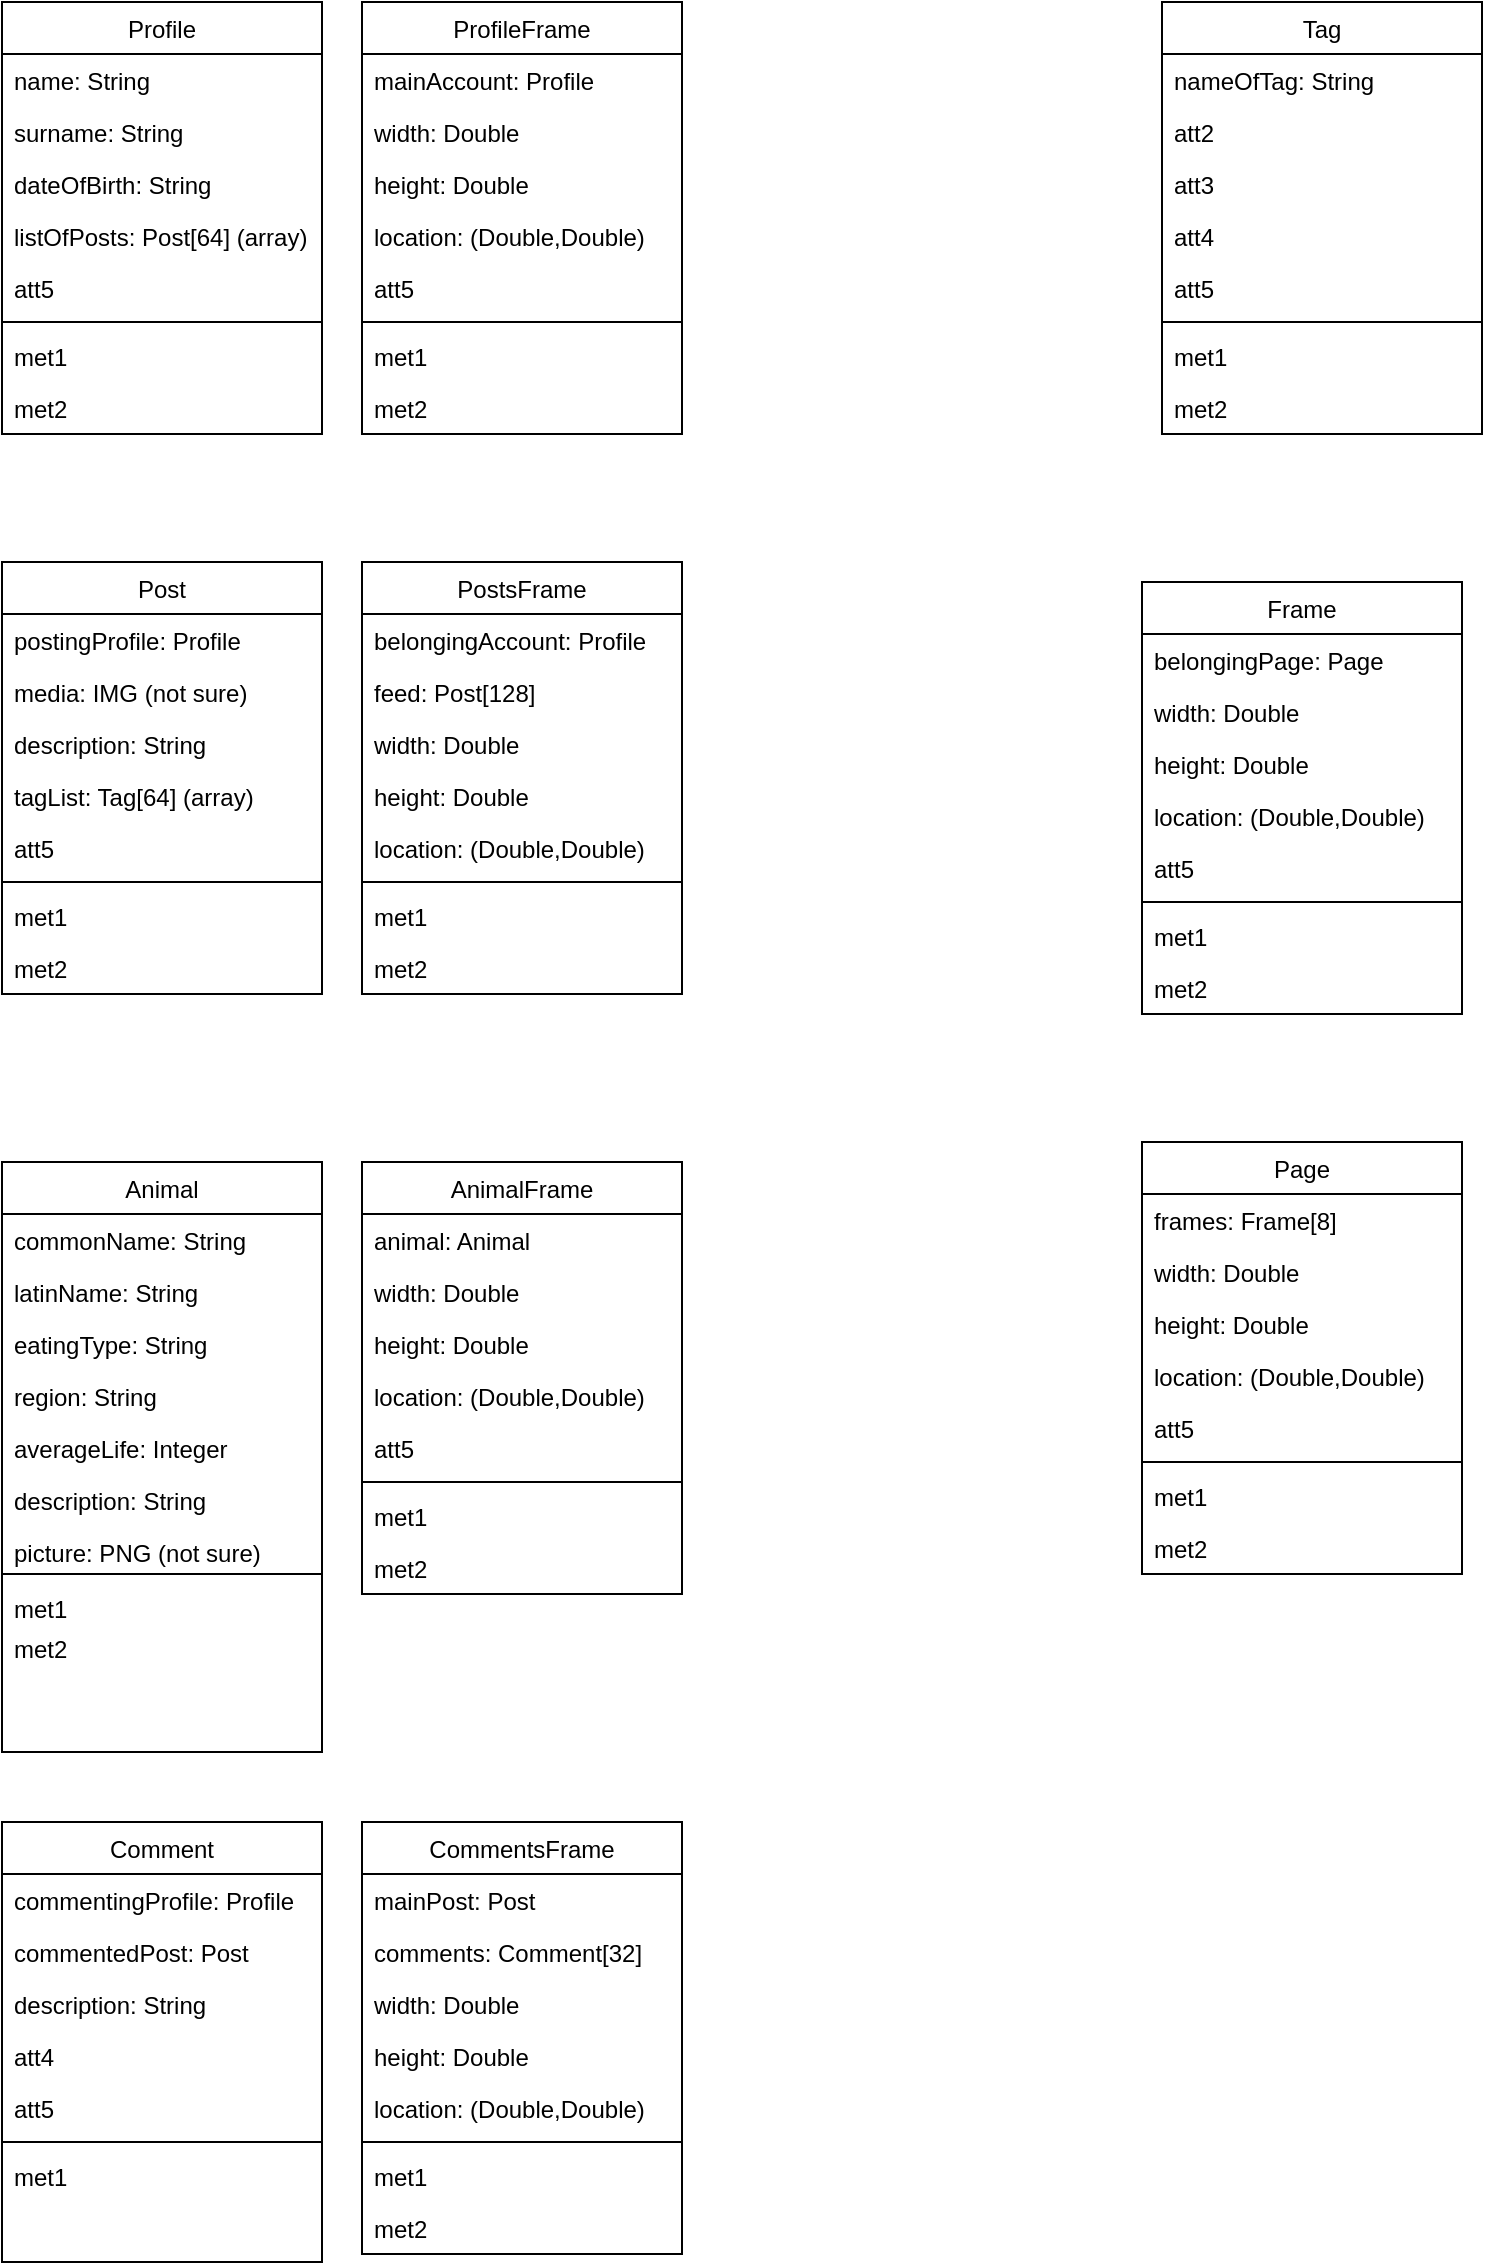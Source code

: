 <mxfile version="24.0.8" type="github">
  <diagram id="C5RBs43oDa-KdzZeNtuy" name="Page-1">
    <mxGraphModel dx="2359" dy="1989" grid="1" gridSize="10" guides="1" tooltips="1" connect="1" arrows="1" fold="1" page="1" pageScale="1" pageWidth="827" pageHeight="1169" math="0" shadow="0">
      <root>
        <mxCell id="WIyWlLk6GJQsqaUBKTNV-0" />
        <mxCell id="WIyWlLk6GJQsqaUBKTNV-1" parent="WIyWlLk6GJQsqaUBKTNV-0" />
        <mxCell id="Lmmqx4f4wVMdt-IXIzXi-0" value="Post" style="swimlane;fontStyle=0;align=center;verticalAlign=top;childLayout=stackLayout;horizontal=1;startSize=26;horizontalStack=0;resizeParent=1;resizeLast=0;collapsible=1;marginBottom=0;rounded=0;shadow=0;strokeWidth=1;" parent="WIyWlLk6GJQsqaUBKTNV-1" vertex="1">
          <mxGeometry x="-710" y="-170" width="160" height="216" as="geometry">
            <mxRectangle x="300" y="90" width="160" height="26" as="alternateBounds" />
          </mxGeometry>
        </mxCell>
        <mxCell id="Lmmqx4f4wVMdt-IXIzXi-1" value="postingProfile: Profile" style="text;align=left;verticalAlign=top;spacingLeft=4;spacingRight=4;overflow=hidden;rotatable=0;points=[[0,0.5],[1,0.5]];portConstraint=eastwest;" parent="Lmmqx4f4wVMdt-IXIzXi-0" vertex="1">
          <mxGeometry y="26" width="160" height="26" as="geometry" />
        </mxCell>
        <mxCell id="Lmmqx4f4wVMdt-IXIzXi-2" value="media: IMG (not sure)" style="text;align=left;verticalAlign=top;spacingLeft=4;spacingRight=4;overflow=hidden;rotatable=0;points=[[0,0.5],[1,0.5]];portConstraint=eastwest;rounded=0;shadow=0;html=0;" parent="Lmmqx4f4wVMdt-IXIzXi-0" vertex="1">
          <mxGeometry y="52" width="160" height="26" as="geometry" />
        </mxCell>
        <mxCell id="Lmmqx4f4wVMdt-IXIzXi-3" value="description: String" style="text;align=left;verticalAlign=top;spacingLeft=4;spacingRight=4;overflow=hidden;rotatable=0;points=[[0,0.5],[1,0.5]];portConstraint=eastwest;rounded=0;shadow=0;html=0;" parent="Lmmqx4f4wVMdt-IXIzXi-0" vertex="1">
          <mxGeometry y="78" width="160" height="26" as="geometry" />
        </mxCell>
        <mxCell id="Lmmqx4f4wVMdt-IXIzXi-4" value="tagList: Tag[64] (array)" style="text;align=left;verticalAlign=top;spacingLeft=4;spacingRight=4;overflow=hidden;rotatable=0;points=[[0,0.5],[1,0.5]];portConstraint=eastwest;rounded=0;shadow=0;html=0;" parent="Lmmqx4f4wVMdt-IXIzXi-0" vertex="1">
          <mxGeometry y="104" width="160" height="26" as="geometry" />
        </mxCell>
        <mxCell id="Lmmqx4f4wVMdt-IXIzXi-5" value="att5" style="text;align=left;verticalAlign=top;spacingLeft=4;spacingRight=4;overflow=hidden;rotatable=0;points=[[0,0.5],[1,0.5]];portConstraint=eastwest;rounded=0;shadow=0;html=0;" parent="Lmmqx4f4wVMdt-IXIzXi-0" vertex="1">
          <mxGeometry y="130" width="160" height="26" as="geometry" />
        </mxCell>
        <mxCell id="Lmmqx4f4wVMdt-IXIzXi-6" value="" style="line;html=1;strokeWidth=1;align=left;verticalAlign=middle;spacingTop=-1;spacingLeft=3;spacingRight=3;rotatable=0;labelPosition=right;points=[];portConstraint=eastwest;" parent="Lmmqx4f4wVMdt-IXIzXi-0" vertex="1">
          <mxGeometry y="156" width="160" height="8" as="geometry" />
        </mxCell>
        <mxCell id="Lmmqx4f4wVMdt-IXIzXi-7" value="met1" style="text;align=left;verticalAlign=top;spacingLeft=4;spacingRight=4;overflow=hidden;rotatable=0;points=[[0,0.5],[1,0.5]];portConstraint=eastwest;" parent="Lmmqx4f4wVMdt-IXIzXi-0" vertex="1">
          <mxGeometry y="164" width="160" height="26" as="geometry" />
        </mxCell>
        <mxCell id="Lmmqx4f4wVMdt-IXIzXi-8" value="met2" style="text;align=left;verticalAlign=top;spacingLeft=4;spacingRight=4;overflow=hidden;rotatable=0;points=[[0,0.5],[1,0.5]];portConstraint=eastwest;" parent="Lmmqx4f4wVMdt-IXIzXi-0" vertex="1">
          <mxGeometry y="190" width="160" height="20" as="geometry" />
        </mxCell>
        <mxCell id="Lmmqx4f4wVMdt-IXIzXi-9" value="Profile" style="swimlane;fontStyle=0;align=center;verticalAlign=top;childLayout=stackLayout;horizontal=1;startSize=26;horizontalStack=0;resizeParent=1;resizeLast=0;collapsible=1;marginBottom=0;rounded=0;shadow=0;strokeWidth=1;" parent="WIyWlLk6GJQsqaUBKTNV-1" vertex="1">
          <mxGeometry x="-710" y="-450" width="160" height="216" as="geometry">
            <mxRectangle x="520" y="90" width="160" height="26" as="alternateBounds" />
          </mxGeometry>
        </mxCell>
        <mxCell id="Lmmqx4f4wVMdt-IXIzXi-10" value="name: String" style="text;align=left;verticalAlign=top;spacingLeft=4;spacingRight=4;overflow=hidden;rotatable=0;points=[[0,0.5],[1,0.5]];portConstraint=eastwest;" parent="Lmmqx4f4wVMdt-IXIzXi-9" vertex="1">
          <mxGeometry y="26" width="160" height="26" as="geometry" />
        </mxCell>
        <mxCell id="Lmmqx4f4wVMdt-IXIzXi-11" value="surname: String" style="text;align=left;verticalAlign=top;spacingLeft=4;spacingRight=4;overflow=hidden;rotatable=0;points=[[0,0.5],[1,0.5]];portConstraint=eastwest;rounded=0;shadow=0;html=0;" parent="Lmmqx4f4wVMdt-IXIzXi-9" vertex="1">
          <mxGeometry y="52" width="160" height="26" as="geometry" />
        </mxCell>
        <mxCell id="Lmmqx4f4wVMdt-IXIzXi-12" value="dateOfBirth: String" style="text;align=left;verticalAlign=top;spacingLeft=4;spacingRight=4;overflow=hidden;rotatable=0;points=[[0,0.5],[1,0.5]];portConstraint=eastwest;rounded=0;shadow=0;html=0;" parent="Lmmqx4f4wVMdt-IXIzXi-9" vertex="1">
          <mxGeometry y="78" width="160" height="26" as="geometry" />
        </mxCell>
        <mxCell id="Lmmqx4f4wVMdt-IXIzXi-13" value="listOfPosts: Post[64] (array)" style="text;align=left;verticalAlign=top;spacingLeft=4;spacingRight=4;overflow=hidden;rotatable=0;points=[[0,0.5],[1,0.5]];portConstraint=eastwest;rounded=0;shadow=0;html=0;" parent="Lmmqx4f4wVMdt-IXIzXi-9" vertex="1">
          <mxGeometry y="104" width="160" height="26" as="geometry" />
        </mxCell>
        <mxCell id="Lmmqx4f4wVMdt-IXIzXi-14" value="att5" style="text;align=left;verticalAlign=top;spacingLeft=4;spacingRight=4;overflow=hidden;rotatable=0;points=[[0,0.5],[1,0.5]];portConstraint=eastwest;rounded=0;shadow=0;html=0;" parent="Lmmqx4f4wVMdt-IXIzXi-9" vertex="1">
          <mxGeometry y="130" width="160" height="26" as="geometry" />
        </mxCell>
        <mxCell id="Lmmqx4f4wVMdt-IXIzXi-15" value="" style="line;html=1;strokeWidth=1;align=left;verticalAlign=middle;spacingTop=-1;spacingLeft=3;spacingRight=3;rotatable=0;labelPosition=right;points=[];portConstraint=eastwest;" parent="Lmmqx4f4wVMdt-IXIzXi-9" vertex="1">
          <mxGeometry y="156" width="160" height="8" as="geometry" />
        </mxCell>
        <mxCell id="Lmmqx4f4wVMdt-IXIzXi-16" value="met1" style="text;align=left;verticalAlign=top;spacingLeft=4;spacingRight=4;overflow=hidden;rotatable=0;points=[[0,0.5],[1,0.5]];portConstraint=eastwest;" parent="Lmmqx4f4wVMdt-IXIzXi-9" vertex="1">
          <mxGeometry y="164" width="160" height="26" as="geometry" />
        </mxCell>
        <mxCell id="Lmmqx4f4wVMdt-IXIzXi-17" value="met2" style="text;align=left;verticalAlign=top;spacingLeft=4;spacingRight=4;overflow=hidden;rotatable=0;points=[[0,0.5],[1,0.5]];portConstraint=eastwest;" parent="Lmmqx4f4wVMdt-IXIzXi-9" vertex="1">
          <mxGeometry y="190" width="160" height="26" as="geometry" />
        </mxCell>
        <mxCell id="Lmmqx4f4wVMdt-IXIzXi-27" value="Tag" style="swimlane;fontStyle=0;align=center;verticalAlign=top;childLayout=stackLayout;horizontal=1;startSize=26;horizontalStack=0;resizeParent=1;resizeLast=0;collapsible=1;marginBottom=0;rounded=0;shadow=0;strokeWidth=1;" parent="WIyWlLk6GJQsqaUBKTNV-1" vertex="1">
          <mxGeometry x="-130" y="-450" width="160" height="216" as="geometry">
            <mxRectangle x="90" y="330" width="160" height="26" as="alternateBounds" />
          </mxGeometry>
        </mxCell>
        <mxCell id="Lmmqx4f4wVMdt-IXIzXi-28" value="nameOfTag: String" style="text;align=left;verticalAlign=top;spacingLeft=4;spacingRight=4;overflow=hidden;rotatable=0;points=[[0,0.5],[1,0.5]];portConstraint=eastwest;" parent="Lmmqx4f4wVMdt-IXIzXi-27" vertex="1">
          <mxGeometry y="26" width="160" height="26" as="geometry" />
        </mxCell>
        <mxCell id="Lmmqx4f4wVMdt-IXIzXi-29" value="att2" style="text;align=left;verticalAlign=top;spacingLeft=4;spacingRight=4;overflow=hidden;rotatable=0;points=[[0,0.5],[1,0.5]];portConstraint=eastwest;rounded=0;shadow=0;html=0;" parent="Lmmqx4f4wVMdt-IXIzXi-27" vertex="1">
          <mxGeometry y="52" width="160" height="26" as="geometry" />
        </mxCell>
        <mxCell id="Lmmqx4f4wVMdt-IXIzXi-30" value="att3" style="text;align=left;verticalAlign=top;spacingLeft=4;spacingRight=4;overflow=hidden;rotatable=0;points=[[0,0.5],[1,0.5]];portConstraint=eastwest;rounded=0;shadow=0;html=0;" parent="Lmmqx4f4wVMdt-IXIzXi-27" vertex="1">
          <mxGeometry y="78" width="160" height="26" as="geometry" />
        </mxCell>
        <mxCell id="Lmmqx4f4wVMdt-IXIzXi-31" value="att4" style="text;align=left;verticalAlign=top;spacingLeft=4;spacingRight=4;overflow=hidden;rotatable=0;points=[[0,0.5],[1,0.5]];portConstraint=eastwest;rounded=0;shadow=0;html=0;" parent="Lmmqx4f4wVMdt-IXIzXi-27" vertex="1">
          <mxGeometry y="104" width="160" height="26" as="geometry" />
        </mxCell>
        <mxCell id="Lmmqx4f4wVMdt-IXIzXi-32" value="att5" style="text;align=left;verticalAlign=top;spacingLeft=4;spacingRight=4;overflow=hidden;rotatable=0;points=[[0,0.5],[1,0.5]];portConstraint=eastwest;rounded=0;shadow=0;html=0;" parent="Lmmqx4f4wVMdt-IXIzXi-27" vertex="1">
          <mxGeometry y="130" width="160" height="26" as="geometry" />
        </mxCell>
        <mxCell id="Lmmqx4f4wVMdt-IXIzXi-33" value="" style="line;html=1;strokeWidth=1;align=left;verticalAlign=middle;spacingTop=-1;spacingLeft=3;spacingRight=3;rotatable=0;labelPosition=right;points=[];portConstraint=eastwest;" parent="Lmmqx4f4wVMdt-IXIzXi-27" vertex="1">
          <mxGeometry y="156" width="160" height="8" as="geometry" />
        </mxCell>
        <mxCell id="Lmmqx4f4wVMdt-IXIzXi-34" value="met1" style="text;align=left;verticalAlign=top;spacingLeft=4;spacingRight=4;overflow=hidden;rotatable=0;points=[[0,0.5],[1,0.5]];portConstraint=eastwest;" parent="Lmmqx4f4wVMdt-IXIzXi-27" vertex="1">
          <mxGeometry y="164" width="160" height="26" as="geometry" />
        </mxCell>
        <mxCell id="Lmmqx4f4wVMdt-IXIzXi-35" value="met2" style="text;align=left;verticalAlign=top;spacingLeft=4;spacingRight=4;overflow=hidden;rotatable=0;points=[[0,0.5],[1,0.5]];portConstraint=eastwest;" parent="Lmmqx4f4wVMdt-IXIzXi-27" vertex="1">
          <mxGeometry y="190" width="160" height="20" as="geometry" />
        </mxCell>
        <mxCell id="MC6eqDOHik2Ta8xdRTjC-0" value="Comment" style="swimlane;fontStyle=0;align=center;verticalAlign=top;childLayout=stackLayout;horizontal=1;startSize=26;horizontalStack=0;resizeParent=1;resizeLast=0;collapsible=1;marginBottom=0;rounded=0;shadow=0;strokeWidth=1;" vertex="1" parent="WIyWlLk6GJQsqaUBKTNV-1">
          <mxGeometry x="-710" y="460" width="160" height="220" as="geometry">
            <mxRectangle x="90" y="90" width="160" height="26" as="alternateBounds" />
          </mxGeometry>
        </mxCell>
        <mxCell id="MC6eqDOHik2Ta8xdRTjC-1" value="commentingProfile: Profile" style="text;align=left;verticalAlign=top;spacingLeft=4;spacingRight=4;overflow=hidden;rotatable=0;points=[[0,0.5],[1,0.5]];portConstraint=eastwest;" vertex="1" parent="MC6eqDOHik2Ta8xdRTjC-0">
          <mxGeometry y="26" width="160" height="26" as="geometry" />
        </mxCell>
        <mxCell id="MC6eqDOHik2Ta8xdRTjC-2" value="commentedPost: Post" style="text;align=left;verticalAlign=top;spacingLeft=4;spacingRight=4;overflow=hidden;rotatable=0;points=[[0,0.5],[1,0.5]];portConstraint=eastwest;rounded=0;shadow=0;html=0;" vertex="1" parent="MC6eqDOHik2Ta8xdRTjC-0">
          <mxGeometry y="52" width="160" height="26" as="geometry" />
        </mxCell>
        <mxCell id="MC6eqDOHik2Ta8xdRTjC-3" value="description: String" style="text;align=left;verticalAlign=top;spacingLeft=4;spacingRight=4;overflow=hidden;rotatable=0;points=[[0,0.5],[1,0.5]];portConstraint=eastwest;rounded=0;shadow=0;html=0;" vertex="1" parent="MC6eqDOHik2Ta8xdRTjC-0">
          <mxGeometry y="78" width="160" height="26" as="geometry" />
        </mxCell>
        <mxCell id="MC6eqDOHik2Ta8xdRTjC-4" value="att4" style="text;align=left;verticalAlign=top;spacingLeft=4;spacingRight=4;overflow=hidden;rotatable=0;points=[[0,0.5],[1,0.5]];portConstraint=eastwest;rounded=0;shadow=0;html=0;" vertex="1" parent="MC6eqDOHik2Ta8xdRTjC-0">
          <mxGeometry y="104" width="160" height="26" as="geometry" />
        </mxCell>
        <mxCell id="MC6eqDOHik2Ta8xdRTjC-5" value="att5" style="text;align=left;verticalAlign=top;spacingLeft=4;spacingRight=4;overflow=hidden;rotatable=0;points=[[0,0.5],[1,0.5]];portConstraint=eastwest;rounded=0;shadow=0;html=0;" vertex="1" parent="MC6eqDOHik2Ta8xdRTjC-0">
          <mxGeometry y="130" width="160" height="26" as="geometry" />
        </mxCell>
        <mxCell id="MC6eqDOHik2Ta8xdRTjC-6" value="" style="line;html=1;strokeWidth=1;align=left;verticalAlign=middle;spacingTop=-1;spacingLeft=3;spacingRight=3;rotatable=0;labelPosition=right;points=[];portConstraint=eastwest;" vertex="1" parent="MC6eqDOHik2Ta8xdRTjC-0">
          <mxGeometry y="156" width="160" height="8" as="geometry" />
        </mxCell>
        <mxCell id="MC6eqDOHik2Ta8xdRTjC-7" value="met1" style="text;align=left;verticalAlign=top;spacingLeft=4;spacingRight=4;overflow=hidden;rotatable=0;points=[[0,0.5],[1,0.5]];portConstraint=eastwest;" vertex="1" parent="MC6eqDOHik2Ta8xdRTjC-0">
          <mxGeometry y="164" width="160" height="26" as="geometry" />
        </mxCell>
        <mxCell id="MC6eqDOHik2Ta8xdRTjC-9" value="PostsFrame" style="swimlane;fontStyle=0;align=center;verticalAlign=top;childLayout=stackLayout;horizontal=1;startSize=26;horizontalStack=0;resizeParent=1;resizeLast=0;collapsible=1;marginBottom=0;rounded=0;shadow=0;strokeWidth=1;" vertex="1" parent="WIyWlLk6GJQsqaUBKTNV-1">
          <mxGeometry x="-530" y="-170" width="160" height="216" as="geometry">
            <mxRectangle x="300" y="90" width="160" height="26" as="alternateBounds" />
          </mxGeometry>
        </mxCell>
        <mxCell id="MC6eqDOHik2Ta8xdRTjC-10" value="belongingAccount: Profile" style="text;align=left;verticalAlign=top;spacingLeft=4;spacingRight=4;overflow=hidden;rotatable=0;points=[[0,0.5],[1,0.5]];portConstraint=eastwest;" vertex="1" parent="MC6eqDOHik2Ta8xdRTjC-9">
          <mxGeometry y="26" width="160" height="26" as="geometry" />
        </mxCell>
        <mxCell id="MC6eqDOHik2Ta8xdRTjC-11" value="feed: Post[128]" style="text;align=left;verticalAlign=top;spacingLeft=4;spacingRight=4;overflow=hidden;rotatable=0;points=[[0,0.5],[1,0.5]];portConstraint=eastwest;rounded=0;shadow=0;html=0;" vertex="1" parent="MC6eqDOHik2Ta8xdRTjC-9">
          <mxGeometry y="52" width="160" height="26" as="geometry" />
        </mxCell>
        <mxCell id="MC6eqDOHik2Ta8xdRTjC-12" value="width: Double" style="text;align=left;verticalAlign=top;spacingLeft=4;spacingRight=4;overflow=hidden;rotatable=0;points=[[0,0.5],[1,0.5]];portConstraint=eastwest;rounded=0;shadow=0;html=0;" vertex="1" parent="MC6eqDOHik2Ta8xdRTjC-9">
          <mxGeometry y="78" width="160" height="26" as="geometry" />
        </mxCell>
        <mxCell id="MC6eqDOHik2Ta8xdRTjC-13" value="height: Double" style="text;align=left;verticalAlign=top;spacingLeft=4;spacingRight=4;overflow=hidden;rotatable=0;points=[[0,0.5],[1,0.5]];portConstraint=eastwest;rounded=0;shadow=0;html=0;" vertex="1" parent="MC6eqDOHik2Ta8xdRTjC-9">
          <mxGeometry y="104" width="160" height="26" as="geometry" />
        </mxCell>
        <mxCell id="MC6eqDOHik2Ta8xdRTjC-14" value="location: (Double,Double)" style="text;align=left;verticalAlign=top;spacingLeft=4;spacingRight=4;overflow=hidden;rotatable=0;points=[[0,0.5],[1,0.5]];portConstraint=eastwest;rounded=0;shadow=0;html=0;" vertex="1" parent="MC6eqDOHik2Ta8xdRTjC-9">
          <mxGeometry y="130" width="160" height="26" as="geometry" />
        </mxCell>
        <mxCell id="MC6eqDOHik2Ta8xdRTjC-15" value="" style="line;html=1;strokeWidth=1;align=left;verticalAlign=middle;spacingTop=-1;spacingLeft=3;spacingRight=3;rotatable=0;labelPosition=right;points=[];portConstraint=eastwest;" vertex="1" parent="MC6eqDOHik2Ta8xdRTjC-9">
          <mxGeometry y="156" width="160" height="8" as="geometry" />
        </mxCell>
        <mxCell id="MC6eqDOHik2Ta8xdRTjC-16" value="met1" style="text;align=left;verticalAlign=top;spacingLeft=4;spacingRight=4;overflow=hidden;rotatable=0;points=[[0,0.5],[1,0.5]];portConstraint=eastwest;" vertex="1" parent="MC6eqDOHik2Ta8xdRTjC-9">
          <mxGeometry y="164" width="160" height="26" as="geometry" />
        </mxCell>
        <mxCell id="MC6eqDOHik2Ta8xdRTjC-17" value="met2" style="text;align=left;verticalAlign=top;spacingLeft=4;spacingRight=4;overflow=hidden;rotatable=0;points=[[0,0.5],[1,0.5]];portConstraint=eastwest;" vertex="1" parent="MC6eqDOHik2Ta8xdRTjC-9">
          <mxGeometry y="190" width="160" height="20" as="geometry" />
        </mxCell>
        <mxCell id="MC6eqDOHik2Ta8xdRTjC-18" value="CommentsFrame" style="swimlane;fontStyle=0;align=center;verticalAlign=top;childLayout=stackLayout;horizontal=1;startSize=26;horizontalStack=0;resizeParent=1;resizeLast=0;collapsible=1;marginBottom=0;rounded=0;shadow=0;strokeWidth=1;" vertex="1" parent="WIyWlLk6GJQsqaUBKTNV-1">
          <mxGeometry x="-530" y="460" width="160" height="216" as="geometry">
            <mxRectangle x="300" y="90" width="160" height="26" as="alternateBounds" />
          </mxGeometry>
        </mxCell>
        <mxCell id="MC6eqDOHik2Ta8xdRTjC-19" value="mainPost: Post" style="text;align=left;verticalAlign=top;spacingLeft=4;spacingRight=4;overflow=hidden;rotatable=0;points=[[0,0.5],[1,0.5]];portConstraint=eastwest;" vertex="1" parent="MC6eqDOHik2Ta8xdRTjC-18">
          <mxGeometry y="26" width="160" height="26" as="geometry" />
        </mxCell>
        <mxCell id="MC6eqDOHik2Ta8xdRTjC-20" value="comments: Comment[32]" style="text;align=left;verticalAlign=top;spacingLeft=4;spacingRight=4;overflow=hidden;rotatable=0;points=[[0,0.5],[1,0.5]];portConstraint=eastwest;rounded=0;shadow=0;html=0;" vertex="1" parent="MC6eqDOHik2Ta8xdRTjC-18">
          <mxGeometry y="52" width="160" height="26" as="geometry" />
        </mxCell>
        <mxCell id="MC6eqDOHik2Ta8xdRTjC-21" value="width: Double" style="text;align=left;verticalAlign=top;spacingLeft=4;spacingRight=4;overflow=hidden;rotatable=0;points=[[0,0.5],[1,0.5]];portConstraint=eastwest;rounded=0;shadow=0;html=0;" vertex="1" parent="MC6eqDOHik2Ta8xdRTjC-18">
          <mxGeometry y="78" width="160" height="26" as="geometry" />
        </mxCell>
        <mxCell id="MC6eqDOHik2Ta8xdRTjC-22" value="height: Double" style="text;align=left;verticalAlign=top;spacingLeft=4;spacingRight=4;overflow=hidden;rotatable=0;points=[[0,0.5],[1,0.5]];portConstraint=eastwest;rounded=0;shadow=0;html=0;" vertex="1" parent="MC6eqDOHik2Ta8xdRTjC-18">
          <mxGeometry y="104" width="160" height="26" as="geometry" />
        </mxCell>
        <mxCell id="MC6eqDOHik2Ta8xdRTjC-23" value="location: (Double,Double)" style="text;align=left;verticalAlign=top;spacingLeft=4;spacingRight=4;overflow=hidden;rotatable=0;points=[[0,0.5],[1,0.5]];portConstraint=eastwest;rounded=0;shadow=0;html=0;" vertex="1" parent="MC6eqDOHik2Ta8xdRTjC-18">
          <mxGeometry y="130" width="160" height="26" as="geometry" />
        </mxCell>
        <mxCell id="MC6eqDOHik2Ta8xdRTjC-24" value="" style="line;html=1;strokeWidth=1;align=left;verticalAlign=middle;spacingTop=-1;spacingLeft=3;spacingRight=3;rotatable=0;labelPosition=right;points=[];portConstraint=eastwest;" vertex="1" parent="MC6eqDOHik2Ta8xdRTjC-18">
          <mxGeometry y="156" width="160" height="8" as="geometry" />
        </mxCell>
        <mxCell id="MC6eqDOHik2Ta8xdRTjC-25" value="met1" style="text;align=left;verticalAlign=top;spacingLeft=4;spacingRight=4;overflow=hidden;rotatable=0;points=[[0,0.5],[1,0.5]];portConstraint=eastwest;" vertex="1" parent="MC6eqDOHik2Ta8xdRTjC-18">
          <mxGeometry y="164" width="160" height="26" as="geometry" />
        </mxCell>
        <mxCell id="MC6eqDOHik2Ta8xdRTjC-26" value="met2" style="text;align=left;verticalAlign=top;spacingLeft=4;spacingRight=4;overflow=hidden;rotatable=0;points=[[0,0.5],[1,0.5]];portConstraint=eastwest;" vertex="1" parent="MC6eqDOHik2Ta8xdRTjC-18">
          <mxGeometry y="190" width="160" height="20" as="geometry" />
        </mxCell>
        <mxCell id="MC6eqDOHik2Ta8xdRTjC-27" value="Animal" style="swimlane;fontStyle=0;align=center;verticalAlign=top;childLayout=stackLayout;horizontal=1;startSize=26;horizontalStack=0;resizeParent=1;resizeLast=0;collapsible=1;marginBottom=0;rounded=0;shadow=0;strokeWidth=1;" vertex="1" parent="WIyWlLk6GJQsqaUBKTNV-1">
          <mxGeometry x="-710" y="130" width="160" height="295" as="geometry">
            <mxRectangle x="90" y="585" width="160" height="26" as="alternateBounds" />
          </mxGeometry>
        </mxCell>
        <mxCell id="MC6eqDOHik2Ta8xdRTjC-28" value="commonName: String" style="text;align=left;verticalAlign=top;spacingLeft=4;spacingRight=4;overflow=hidden;rotatable=0;points=[[0,0.5],[1,0.5]];portConstraint=eastwest;" vertex="1" parent="MC6eqDOHik2Ta8xdRTjC-27">
          <mxGeometry y="26" width="160" height="26" as="geometry" />
        </mxCell>
        <mxCell id="MC6eqDOHik2Ta8xdRTjC-29" value="latinName: String" style="text;align=left;verticalAlign=top;spacingLeft=4;spacingRight=4;overflow=hidden;rotatable=0;points=[[0,0.5],[1,0.5]];portConstraint=eastwest;rounded=0;shadow=0;html=0;" vertex="1" parent="MC6eqDOHik2Ta8xdRTjC-27">
          <mxGeometry y="52" width="160" height="26" as="geometry" />
        </mxCell>
        <mxCell id="MC6eqDOHik2Ta8xdRTjC-30" value="eatingType: String" style="text;align=left;verticalAlign=top;spacingLeft=4;spacingRight=4;overflow=hidden;rotatable=0;points=[[0,0.5],[1,0.5]];portConstraint=eastwest;rounded=0;shadow=0;html=0;" vertex="1" parent="MC6eqDOHik2Ta8xdRTjC-27">
          <mxGeometry y="78" width="160" height="26" as="geometry" />
        </mxCell>
        <mxCell id="MC6eqDOHik2Ta8xdRTjC-31" value="region: String" style="text;align=left;verticalAlign=top;spacingLeft=4;spacingRight=4;overflow=hidden;rotatable=0;points=[[0,0.5],[1,0.5]];portConstraint=eastwest;rounded=0;shadow=0;html=0;" vertex="1" parent="MC6eqDOHik2Ta8xdRTjC-27">
          <mxGeometry y="104" width="160" height="26" as="geometry" />
        </mxCell>
        <mxCell id="MC6eqDOHik2Ta8xdRTjC-32" value="averageLife: Integer" style="text;align=left;verticalAlign=top;spacingLeft=4;spacingRight=4;overflow=hidden;rotatable=0;points=[[0,0.5],[1,0.5]];portConstraint=eastwest;rounded=0;shadow=0;html=0;" vertex="1" parent="MC6eqDOHik2Ta8xdRTjC-27">
          <mxGeometry y="130" width="160" height="26" as="geometry" />
        </mxCell>
        <mxCell id="MC6eqDOHik2Ta8xdRTjC-34" value="description: String" style="text;align=left;verticalAlign=top;spacingLeft=4;spacingRight=4;overflow=hidden;rotatable=0;points=[[0,0.5],[1,0.5]];portConstraint=eastwest;" vertex="1" parent="MC6eqDOHik2Ta8xdRTjC-27">
          <mxGeometry y="156" width="160" height="26" as="geometry" />
        </mxCell>
        <mxCell id="MC6eqDOHik2Ta8xdRTjC-35" value="picture: PNG (not sure)" style="text;align=left;verticalAlign=top;spacingLeft=4;spacingRight=4;overflow=hidden;rotatable=0;points=[[0,0.5],[1,0.5]];portConstraint=eastwest;" vertex="1" parent="MC6eqDOHik2Ta8xdRTjC-27">
          <mxGeometry y="182" width="160" height="20" as="geometry" />
        </mxCell>
        <mxCell id="MC6eqDOHik2Ta8xdRTjC-33" value="" style="line;html=1;strokeWidth=1;align=left;verticalAlign=middle;spacingTop=-1;spacingLeft=3;spacingRight=3;rotatable=0;labelPosition=right;points=[];portConstraint=eastwest;" vertex="1" parent="MC6eqDOHik2Ta8xdRTjC-27">
          <mxGeometry y="202" width="160" height="8" as="geometry" />
        </mxCell>
        <mxCell id="MC6eqDOHik2Ta8xdRTjC-36" value="met1" style="text;align=left;verticalAlign=top;spacingLeft=4;spacingRight=4;overflow=hidden;rotatable=0;points=[[0,0.5],[1,0.5]];portConstraint=eastwest;" vertex="1" parent="MC6eqDOHik2Ta8xdRTjC-27">
          <mxGeometry y="210" width="160" height="20" as="geometry" />
        </mxCell>
        <mxCell id="MC6eqDOHik2Ta8xdRTjC-37" value="met2" style="text;align=left;verticalAlign=top;spacingLeft=4;spacingRight=4;overflow=hidden;rotatable=0;points=[[0,0.5],[1,0.5]];portConstraint=eastwest;" vertex="1" parent="MC6eqDOHik2Ta8xdRTjC-27">
          <mxGeometry y="230" width="160" height="20" as="geometry" />
        </mxCell>
        <mxCell id="MC6eqDOHik2Ta8xdRTjC-38" value="AnimalFrame" style="swimlane;fontStyle=0;align=center;verticalAlign=top;childLayout=stackLayout;horizontal=1;startSize=26;horizontalStack=0;resizeParent=1;resizeLast=0;collapsible=1;marginBottom=0;rounded=0;shadow=0;strokeWidth=1;" vertex="1" parent="WIyWlLk6GJQsqaUBKTNV-1">
          <mxGeometry x="-530" y="130" width="160" height="216" as="geometry">
            <mxRectangle x="300" y="90" width="160" height="26" as="alternateBounds" />
          </mxGeometry>
        </mxCell>
        <mxCell id="MC6eqDOHik2Ta8xdRTjC-39" value="animal: Animal" style="text;align=left;verticalAlign=top;spacingLeft=4;spacingRight=4;overflow=hidden;rotatable=0;points=[[0,0.5],[1,0.5]];portConstraint=eastwest;" vertex="1" parent="MC6eqDOHik2Ta8xdRTjC-38">
          <mxGeometry y="26" width="160" height="26" as="geometry" />
        </mxCell>
        <mxCell id="MC6eqDOHik2Ta8xdRTjC-40" value="width: Double" style="text;align=left;verticalAlign=top;spacingLeft=4;spacingRight=4;overflow=hidden;rotatable=0;points=[[0,0.5],[1,0.5]];portConstraint=eastwest;rounded=0;shadow=0;html=0;" vertex="1" parent="MC6eqDOHik2Ta8xdRTjC-38">
          <mxGeometry y="52" width="160" height="26" as="geometry" />
        </mxCell>
        <mxCell id="MC6eqDOHik2Ta8xdRTjC-41" value="height: Double" style="text;align=left;verticalAlign=top;spacingLeft=4;spacingRight=4;overflow=hidden;rotatable=0;points=[[0,0.5],[1,0.5]];portConstraint=eastwest;rounded=0;shadow=0;html=0;" vertex="1" parent="MC6eqDOHik2Ta8xdRTjC-38">
          <mxGeometry y="78" width="160" height="26" as="geometry" />
        </mxCell>
        <mxCell id="MC6eqDOHik2Ta8xdRTjC-42" value="location: (Double,Double)" style="text;align=left;verticalAlign=top;spacingLeft=4;spacingRight=4;overflow=hidden;rotatable=0;points=[[0,0.5],[1,0.5]];portConstraint=eastwest;rounded=0;shadow=0;html=0;" vertex="1" parent="MC6eqDOHik2Ta8xdRTjC-38">
          <mxGeometry y="104" width="160" height="26" as="geometry" />
        </mxCell>
        <mxCell id="MC6eqDOHik2Ta8xdRTjC-43" value="att5" style="text;align=left;verticalAlign=top;spacingLeft=4;spacingRight=4;overflow=hidden;rotatable=0;points=[[0,0.5],[1,0.5]];portConstraint=eastwest;rounded=0;shadow=0;html=0;" vertex="1" parent="MC6eqDOHik2Ta8xdRTjC-38">
          <mxGeometry y="130" width="160" height="26" as="geometry" />
        </mxCell>
        <mxCell id="MC6eqDOHik2Ta8xdRTjC-44" value="" style="line;html=1;strokeWidth=1;align=left;verticalAlign=middle;spacingTop=-1;spacingLeft=3;spacingRight=3;rotatable=0;labelPosition=right;points=[];portConstraint=eastwest;" vertex="1" parent="MC6eqDOHik2Ta8xdRTjC-38">
          <mxGeometry y="156" width="160" height="8" as="geometry" />
        </mxCell>
        <mxCell id="MC6eqDOHik2Ta8xdRTjC-45" value="met1" style="text;align=left;verticalAlign=top;spacingLeft=4;spacingRight=4;overflow=hidden;rotatable=0;points=[[0,0.5],[1,0.5]];portConstraint=eastwest;" vertex="1" parent="MC6eqDOHik2Ta8xdRTjC-38">
          <mxGeometry y="164" width="160" height="26" as="geometry" />
        </mxCell>
        <mxCell id="MC6eqDOHik2Ta8xdRTjC-46" value="met2" style="text;align=left;verticalAlign=top;spacingLeft=4;spacingRight=4;overflow=hidden;rotatable=0;points=[[0,0.5],[1,0.5]];portConstraint=eastwest;" vertex="1" parent="MC6eqDOHik2Ta8xdRTjC-38">
          <mxGeometry y="190" width="160" height="20" as="geometry" />
        </mxCell>
        <mxCell id="MC6eqDOHik2Ta8xdRTjC-47" value="ProfileFrame" style="swimlane;fontStyle=0;align=center;verticalAlign=top;childLayout=stackLayout;horizontal=1;startSize=26;horizontalStack=0;resizeParent=1;resizeLast=0;collapsible=1;marginBottom=0;rounded=0;shadow=0;strokeWidth=1;" vertex="1" parent="WIyWlLk6GJQsqaUBKTNV-1">
          <mxGeometry x="-530" y="-450" width="160" height="216" as="geometry">
            <mxRectangle x="300" y="90" width="160" height="26" as="alternateBounds" />
          </mxGeometry>
        </mxCell>
        <mxCell id="MC6eqDOHik2Ta8xdRTjC-48" value="mainAccount: Profile" style="text;align=left;verticalAlign=top;spacingLeft=4;spacingRight=4;overflow=hidden;rotatable=0;points=[[0,0.5],[1,0.5]];portConstraint=eastwest;" vertex="1" parent="MC6eqDOHik2Ta8xdRTjC-47">
          <mxGeometry y="26" width="160" height="26" as="geometry" />
        </mxCell>
        <mxCell id="MC6eqDOHik2Ta8xdRTjC-49" value="width: Double" style="text;align=left;verticalAlign=top;spacingLeft=4;spacingRight=4;overflow=hidden;rotatable=0;points=[[0,0.5],[1,0.5]];portConstraint=eastwest;rounded=0;shadow=0;html=0;" vertex="1" parent="MC6eqDOHik2Ta8xdRTjC-47">
          <mxGeometry y="52" width="160" height="26" as="geometry" />
        </mxCell>
        <mxCell id="MC6eqDOHik2Ta8xdRTjC-50" value="height: Double" style="text;align=left;verticalAlign=top;spacingLeft=4;spacingRight=4;overflow=hidden;rotatable=0;points=[[0,0.5],[1,0.5]];portConstraint=eastwest;rounded=0;shadow=0;html=0;" vertex="1" parent="MC6eqDOHik2Ta8xdRTjC-47">
          <mxGeometry y="78" width="160" height="26" as="geometry" />
        </mxCell>
        <mxCell id="MC6eqDOHik2Ta8xdRTjC-51" value="location: (Double,Double)" style="text;align=left;verticalAlign=top;spacingLeft=4;spacingRight=4;overflow=hidden;rotatable=0;points=[[0,0.5],[1,0.5]];portConstraint=eastwest;rounded=0;shadow=0;html=0;" vertex="1" parent="MC6eqDOHik2Ta8xdRTjC-47">
          <mxGeometry y="104" width="160" height="26" as="geometry" />
        </mxCell>
        <mxCell id="MC6eqDOHik2Ta8xdRTjC-52" value="att5" style="text;align=left;verticalAlign=top;spacingLeft=4;spacingRight=4;overflow=hidden;rotatable=0;points=[[0,0.5],[1,0.5]];portConstraint=eastwest;rounded=0;shadow=0;html=0;" vertex="1" parent="MC6eqDOHik2Ta8xdRTjC-47">
          <mxGeometry y="130" width="160" height="26" as="geometry" />
        </mxCell>
        <mxCell id="MC6eqDOHik2Ta8xdRTjC-53" value="" style="line;html=1;strokeWidth=1;align=left;verticalAlign=middle;spacingTop=-1;spacingLeft=3;spacingRight=3;rotatable=0;labelPosition=right;points=[];portConstraint=eastwest;" vertex="1" parent="MC6eqDOHik2Ta8xdRTjC-47">
          <mxGeometry y="156" width="160" height="8" as="geometry" />
        </mxCell>
        <mxCell id="MC6eqDOHik2Ta8xdRTjC-54" value="met1" style="text;align=left;verticalAlign=top;spacingLeft=4;spacingRight=4;overflow=hidden;rotatable=0;points=[[0,0.5],[1,0.5]];portConstraint=eastwest;" vertex="1" parent="MC6eqDOHik2Ta8xdRTjC-47">
          <mxGeometry y="164" width="160" height="26" as="geometry" />
        </mxCell>
        <mxCell id="MC6eqDOHik2Ta8xdRTjC-55" value="met2" style="text;align=left;verticalAlign=top;spacingLeft=4;spacingRight=4;overflow=hidden;rotatable=0;points=[[0,0.5],[1,0.5]];portConstraint=eastwest;" vertex="1" parent="MC6eqDOHik2Ta8xdRTjC-47">
          <mxGeometry y="190" width="160" height="20" as="geometry" />
        </mxCell>
        <mxCell id="MC6eqDOHik2Ta8xdRTjC-56" value="Frame" style="swimlane;fontStyle=0;align=center;verticalAlign=top;childLayout=stackLayout;horizontal=1;startSize=26;horizontalStack=0;resizeParent=1;resizeLast=0;collapsible=1;marginBottom=0;rounded=0;shadow=0;strokeWidth=1;" vertex="1" parent="WIyWlLk6GJQsqaUBKTNV-1">
          <mxGeometry x="-140" y="-160" width="160" height="216" as="geometry">
            <mxRectangle x="300" y="90" width="160" height="26" as="alternateBounds" />
          </mxGeometry>
        </mxCell>
        <mxCell id="MC6eqDOHik2Ta8xdRTjC-57" value="belongingPage: Page" style="text;align=left;verticalAlign=top;spacingLeft=4;spacingRight=4;overflow=hidden;rotatable=0;points=[[0,0.5],[1,0.5]];portConstraint=eastwest;" vertex="1" parent="MC6eqDOHik2Ta8xdRTjC-56">
          <mxGeometry y="26" width="160" height="26" as="geometry" />
        </mxCell>
        <mxCell id="MC6eqDOHik2Ta8xdRTjC-58" value="width: Double" style="text;align=left;verticalAlign=top;spacingLeft=4;spacingRight=4;overflow=hidden;rotatable=0;points=[[0,0.5],[1,0.5]];portConstraint=eastwest;rounded=0;shadow=0;html=0;" vertex="1" parent="MC6eqDOHik2Ta8xdRTjC-56">
          <mxGeometry y="52" width="160" height="26" as="geometry" />
        </mxCell>
        <mxCell id="MC6eqDOHik2Ta8xdRTjC-59" value="height: Double" style="text;align=left;verticalAlign=top;spacingLeft=4;spacingRight=4;overflow=hidden;rotatable=0;points=[[0,0.5],[1,0.5]];portConstraint=eastwest;rounded=0;shadow=0;html=0;" vertex="1" parent="MC6eqDOHik2Ta8xdRTjC-56">
          <mxGeometry y="78" width="160" height="26" as="geometry" />
        </mxCell>
        <mxCell id="MC6eqDOHik2Ta8xdRTjC-60" value="location: (Double,Double)" style="text;align=left;verticalAlign=top;spacingLeft=4;spacingRight=4;overflow=hidden;rotatable=0;points=[[0,0.5],[1,0.5]];portConstraint=eastwest;rounded=0;shadow=0;html=0;" vertex="1" parent="MC6eqDOHik2Ta8xdRTjC-56">
          <mxGeometry y="104" width="160" height="26" as="geometry" />
        </mxCell>
        <mxCell id="MC6eqDOHik2Ta8xdRTjC-61" value="att5" style="text;align=left;verticalAlign=top;spacingLeft=4;spacingRight=4;overflow=hidden;rotatable=0;points=[[0,0.5],[1,0.5]];portConstraint=eastwest;rounded=0;shadow=0;html=0;" vertex="1" parent="MC6eqDOHik2Ta8xdRTjC-56">
          <mxGeometry y="130" width="160" height="26" as="geometry" />
        </mxCell>
        <mxCell id="MC6eqDOHik2Ta8xdRTjC-62" value="" style="line;html=1;strokeWidth=1;align=left;verticalAlign=middle;spacingTop=-1;spacingLeft=3;spacingRight=3;rotatable=0;labelPosition=right;points=[];portConstraint=eastwest;" vertex="1" parent="MC6eqDOHik2Ta8xdRTjC-56">
          <mxGeometry y="156" width="160" height="8" as="geometry" />
        </mxCell>
        <mxCell id="MC6eqDOHik2Ta8xdRTjC-63" value="met1" style="text;align=left;verticalAlign=top;spacingLeft=4;spacingRight=4;overflow=hidden;rotatable=0;points=[[0,0.5],[1,0.5]];portConstraint=eastwest;" vertex="1" parent="MC6eqDOHik2Ta8xdRTjC-56">
          <mxGeometry y="164" width="160" height="26" as="geometry" />
        </mxCell>
        <mxCell id="MC6eqDOHik2Ta8xdRTjC-64" value="met2" style="text;align=left;verticalAlign=top;spacingLeft=4;spacingRight=4;overflow=hidden;rotatable=0;points=[[0,0.5],[1,0.5]];portConstraint=eastwest;" vertex="1" parent="MC6eqDOHik2Ta8xdRTjC-56">
          <mxGeometry y="190" width="160" height="20" as="geometry" />
        </mxCell>
        <mxCell id="MC6eqDOHik2Ta8xdRTjC-65" value="Page" style="swimlane;fontStyle=0;align=center;verticalAlign=top;childLayout=stackLayout;horizontal=1;startSize=26;horizontalStack=0;resizeParent=1;resizeLast=0;collapsible=1;marginBottom=0;rounded=0;shadow=0;strokeWidth=1;" vertex="1" parent="WIyWlLk6GJQsqaUBKTNV-1">
          <mxGeometry x="-140" y="120" width="160" height="216" as="geometry">
            <mxRectangle x="300" y="90" width="160" height="26" as="alternateBounds" />
          </mxGeometry>
        </mxCell>
        <mxCell id="MC6eqDOHik2Ta8xdRTjC-66" value="frames: Frame[8]" style="text;align=left;verticalAlign=top;spacingLeft=4;spacingRight=4;overflow=hidden;rotatable=0;points=[[0,0.5],[1,0.5]];portConstraint=eastwest;" vertex="1" parent="MC6eqDOHik2Ta8xdRTjC-65">
          <mxGeometry y="26" width="160" height="26" as="geometry" />
        </mxCell>
        <mxCell id="MC6eqDOHik2Ta8xdRTjC-67" value="width: Double" style="text;align=left;verticalAlign=top;spacingLeft=4;spacingRight=4;overflow=hidden;rotatable=0;points=[[0,0.5],[1,0.5]];portConstraint=eastwest;rounded=0;shadow=0;html=0;" vertex="1" parent="MC6eqDOHik2Ta8xdRTjC-65">
          <mxGeometry y="52" width="160" height="26" as="geometry" />
        </mxCell>
        <mxCell id="MC6eqDOHik2Ta8xdRTjC-68" value="height: Double" style="text;align=left;verticalAlign=top;spacingLeft=4;spacingRight=4;overflow=hidden;rotatable=0;points=[[0,0.5],[1,0.5]];portConstraint=eastwest;rounded=0;shadow=0;html=0;" vertex="1" parent="MC6eqDOHik2Ta8xdRTjC-65">
          <mxGeometry y="78" width="160" height="26" as="geometry" />
        </mxCell>
        <mxCell id="MC6eqDOHik2Ta8xdRTjC-69" value="location: (Double,Double)" style="text;align=left;verticalAlign=top;spacingLeft=4;spacingRight=4;overflow=hidden;rotatable=0;points=[[0,0.5],[1,0.5]];portConstraint=eastwest;rounded=0;shadow=0;html=0;" vertex="1" parent="MC6eqDOHik2Ta8xdRTjC-65">
          <mxGeometry y="104" width="160" height="26" as="geometry" />
        </mxCell>
        <mxCell id="MC6eqDOHik2Ta8xdRTjC-70" value="att5" style="text;align=left;verticalAlign=top;spacingLeft=4;spacingRight=4;overflow=hidden;rotatable=0;points=[[0,0.5],[1,0.5]];portConstraint=eastwest;rounded=0;shadow=0;html=0;" vertex="1" parent="MC6eqDOHik2Ta8xdRTjC-65">
          <mxGeometry y="130" width="160" height="26" as="geometry" />
        </mxCell>
        <mxCell id="MC6eqDOHik2Ta8xdRTjC-71" value="" style="line;html=1;strokeWidth=1;align=left;verticalAlign=middle;spacingTop=-1;spacingLeft=3;spacingRight=3;rotatable=0;labelPosition=right;points=[];portConstraint=eastwest;" vertex="1" parent="MC6eqDOHik2Ta8xdRTjC-65">
          <mxGeometry y="156" width="160" height="8" as="geometry" />
        </mxCell>
        <mxCell id="MC6eqDOHik2Ta8xdRTjC-72" value="met1" style="text;align=left;verticalAlign=top;spacingLeft=4;spacingRight=4;overflow=hidden;rotatable=0;points=[[0,0.5],[1,0.5]];portConstraint=eastwest;" vertex="1" parent="MC6eqDOHik2Ta8xdRTjC-65">
          <mxGeometry y="164" width="160" height="26" as="geometry" />
        </mxCell>
        <mxCell id="MC6eqDOHik2Ta8xdRTjC-73" value="met2" style="text;align=left;verticalAlign=top;spacingLeft=4;spacingRight=4;overflow=hidden;rotatable=0;points=[[0,0.5],[1,0.5]];portConstraint=eastwest;" vertex="1" parent="MC6eqDOHik2Ta8xdRTjC-65">
          <mxGeometry y="190" width="160" height="20" as="geometry" />
        </mxCell>
      </root>
    </mxGraphModel>
  </diagram>
</mxfile>
